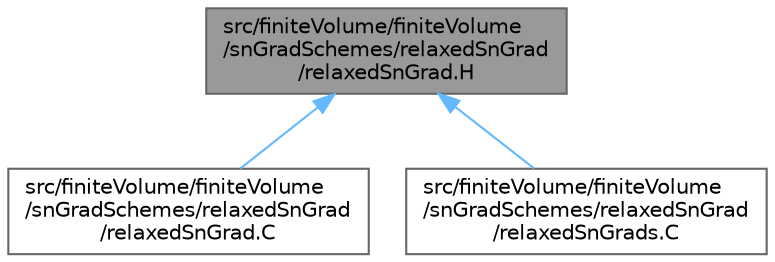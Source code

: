digraph "src/finiteVolume/finiteVolume/snGradSchemes/relaxedSnGrad/relaxedSnGrad.H"
{
 // LATEX_PDF_SIZE
  bgcolor="transparent";
  edge [fontname=Helvetica,fontsize=10,labelfontname=Helvetica,labelfontsize=10];
  node [fontname=Helvetica,fontsize=10,shape=box,height=0.2,width=0.4];
  Node1 [id="Node000001",label="src/finiteVolume/finiteVolume\l/snGradSchemes/relaxedSnGrad\l/relaxedSnGrad.H",height=0.2,width=0.4,color="gray40", fillcolor="grey60", style="filled", fontcolor="black",tooltip=" "];
  Node1 -> Node2 [id="edge1_Node000001_Node000002",dir="back",color="steelblue1",style="solid",tooltip=" "];
  Node2 [id="Node000002",label="src/finiteVolume/finiteVolume\l/snGradSchemes/relaxedSnGrad\l/relaxedSnGrad.C",height=0.2,width=0.4,color="grey40", fillcolor="white", style="filled",URL="$relaxedSnGrad_8C.html",tooltip=" "];
  Node1 -> Node3 [id="edge2_Node000001_Node000003",dir="back",color="steelblue1",style="solid",tooltip=" "];
  Node3 [id="Node000003",label="src/finiteVolume/finiteVolume\l/snGradSchemes/relaxedSnGrad\l/relaxedSnGrads.C",height=0.2,width=0.4,color="grey40", fillcolor="white", style="filled",URL="$relaxedSnGrads_8C.html",tooltip=" "];
}
